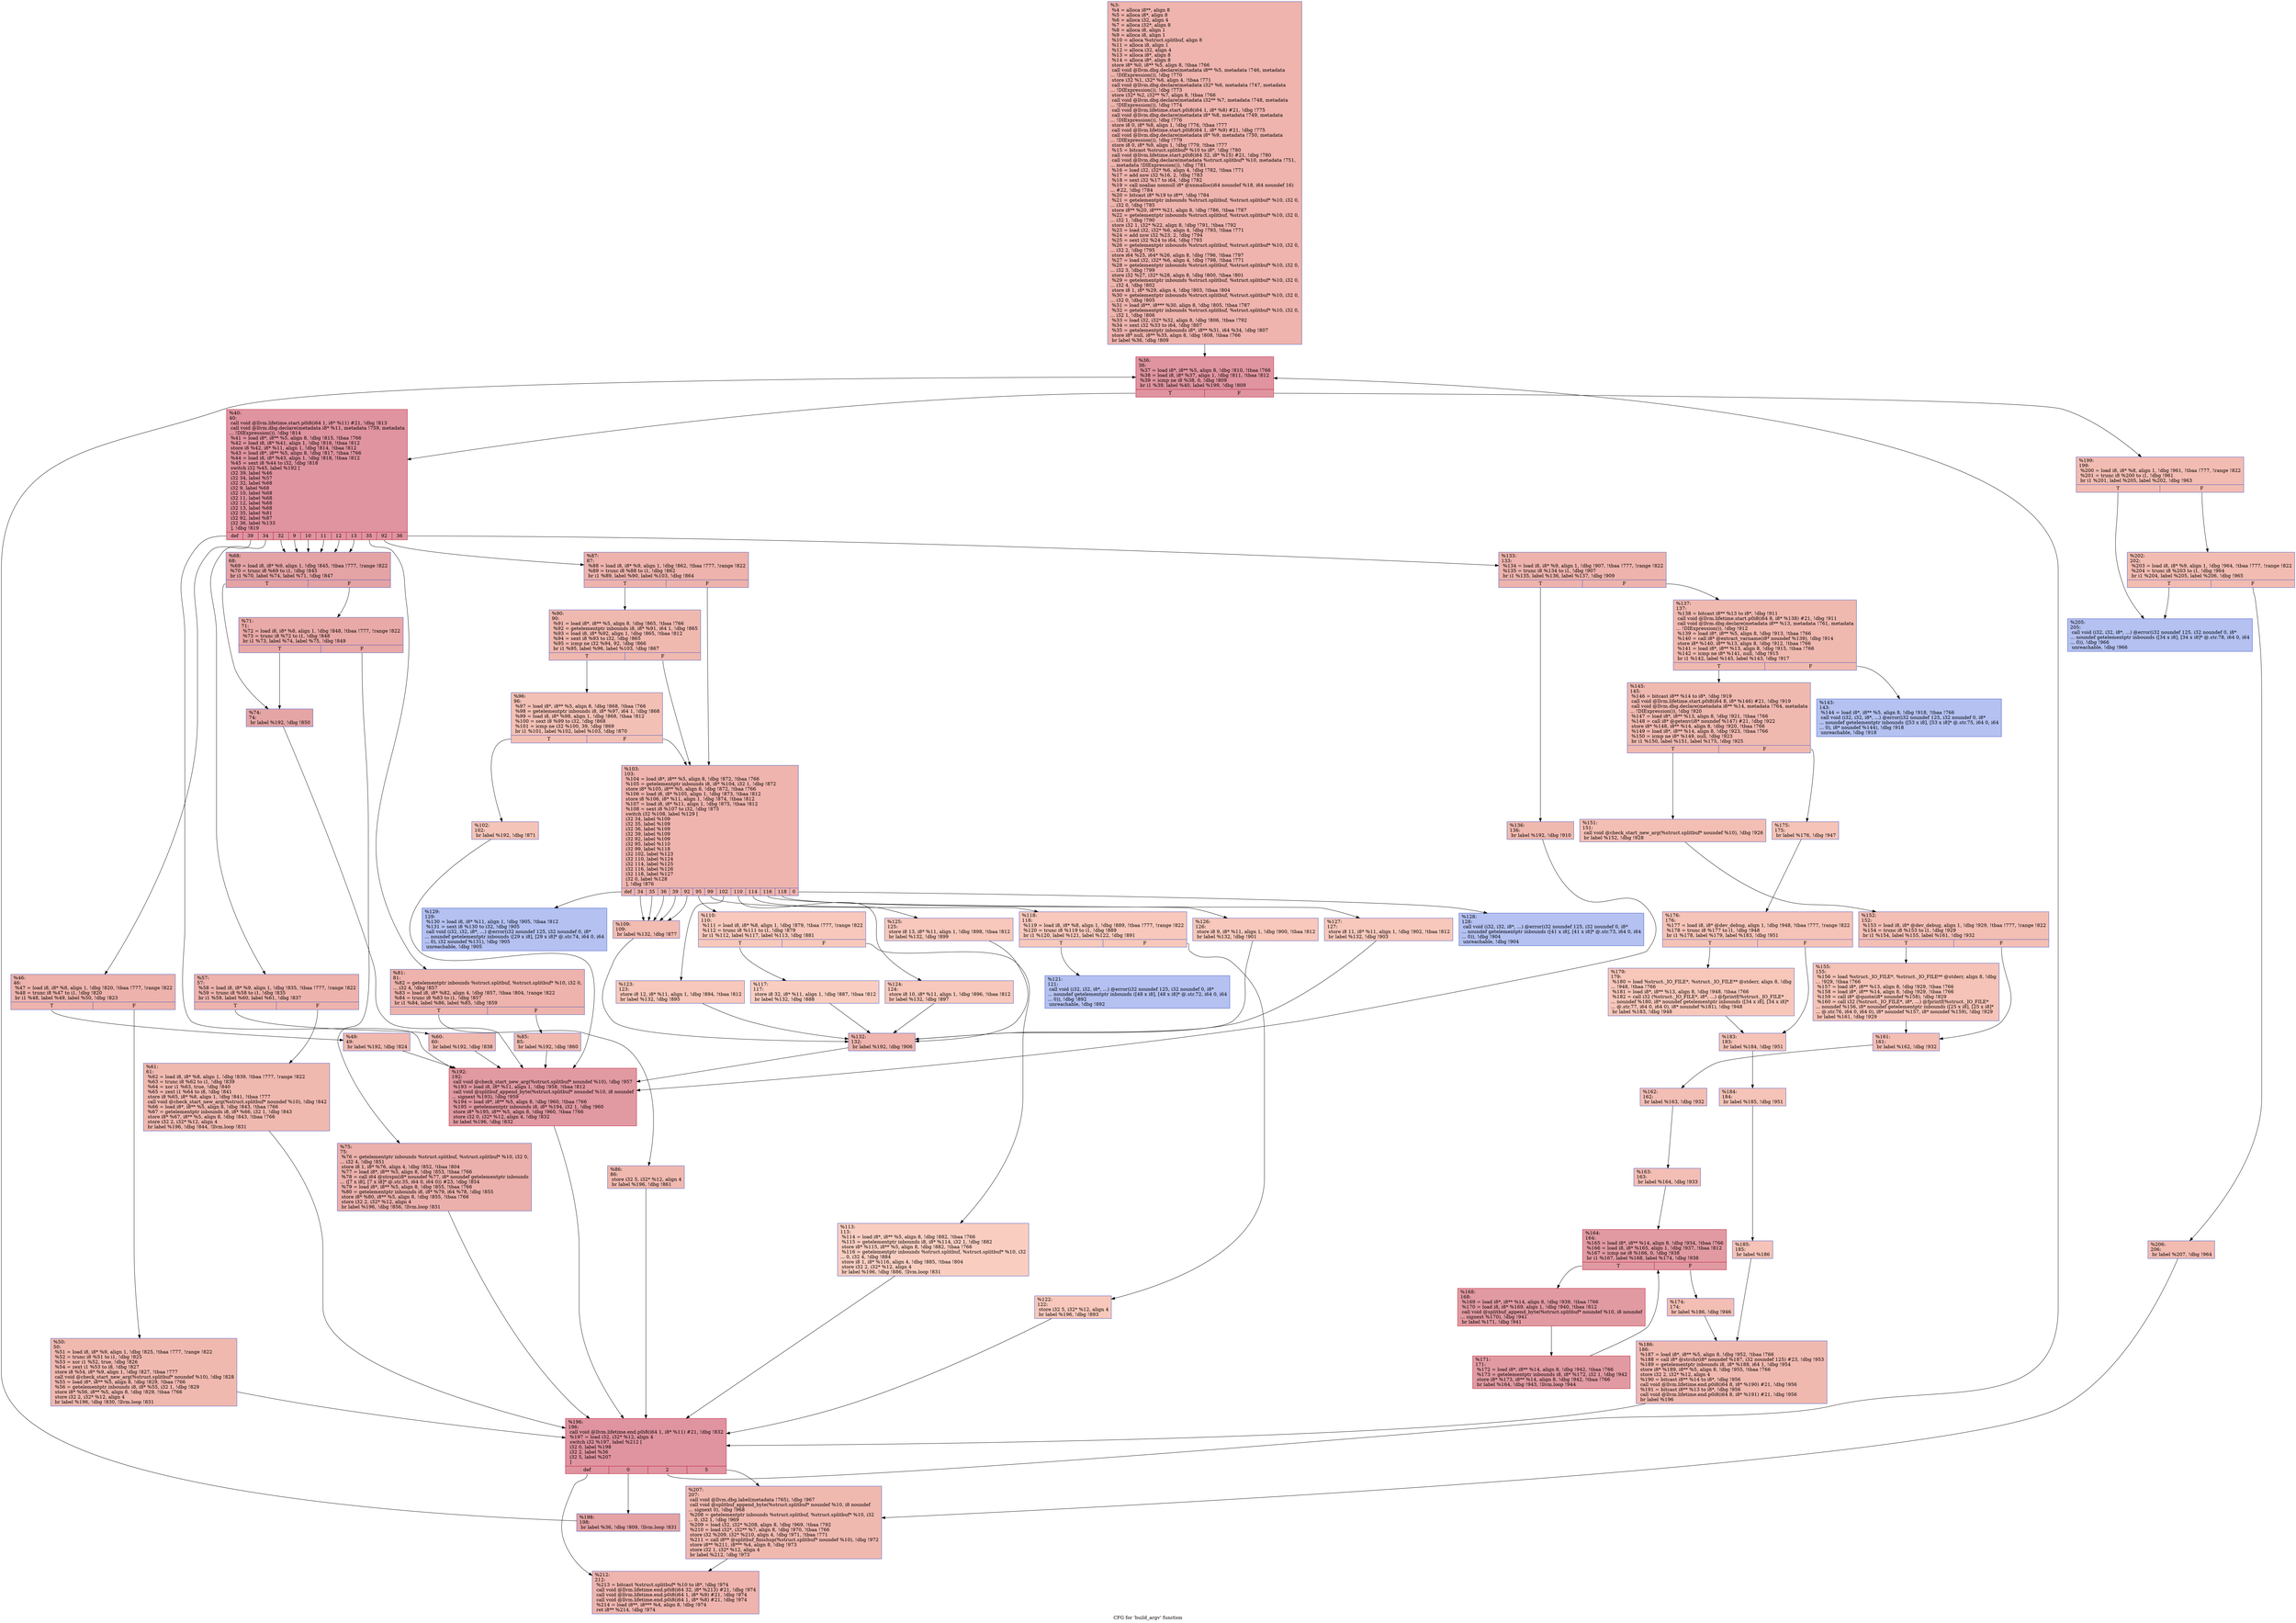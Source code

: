 digraph "CFG for 'build_argv' function" {
	label="CFG for 'build_argv' function";

	Node0x920d50 [shape=record,color="#3d50c3ff", style=filled, fillcolor="#d8564670",label="{%3:\l  %4 = alloca i8**, align 8\l  %5 = alloca i8*, align 8\l  %6 = alloca i32, align 4\l  %7 = alloca i32*, align 8\l  %8 = alloca i8, align 1\l  %9 = alloca i8, align 1\l  %10 = alloca %struct.splitbuf, align 8\l  %11 = alloca i8, align 1\l  %12 = alloca i32, align 4\l  %13 = alloca i8*, align 8\l  %14 = alloca i8*, align 8\l  store i8* %0, i8** %5, align 8, !tbaa !766\l  call void @llvm.dbg.declare(metadata i8** %5, metadata !746, metadata\l... !DIExpression()), !dbg !770\l  store i32 %1, i32* %6, align 4, !tbaa !771\l  call void @llvm.dbg.declare(metadata i32* %6, metadata !747, metadata\l... !DIExpression()), !dbg !773\l  store i32* %2, i32** %7, align 8, !tbaa !766\l  call void @llvm.dbg.declare(metadata i32** %7, metadata !748, metadata\l... !DIExpression()), !dbg !774\l  call void @llvm.lifetime.start.p0i8(i64 1, i8* %8) #21, !dbg !775\l  call void @llvm.dbg.declare(metadata i8* %8, metadata !749, metadata\l... !DIExpression()), !dbg !776\l  store i8 0, i8* %8, align 1, !dbg !776, !tbaa !777\l  call void @llvm.lifetime.start.p0i8(i64 1, i8* %9) #21, !dbg !775\l  call void @llvm.dbg.declare(metadata i8* %9, metadata !750, metadata\l... !DIExpression()), !dbg !779\l  store i8 0, i8* %9, align 1, !dbg !779, !tbaa !777\l  %15 = bitcast %struct.splitbuf* %10 to i8*, !dbg !780\l  call void @llvm.lifetime.start.p0i8(i64 32, i8* %15) #21, !dbg !780\l  call void @llvm.dbg.declare(metadata %struct.splitbuf* %10, metadata !751,\l... metadata !DIExpression()), !dbg !781\l  %16 = load i32, i32* %6, align 4, !dbg !782, !tbaa !771\l  %17 = add nsw i32 %16, 2, !dbg !783\l  %18 = sext i32 %17 to i64, !dbg !782\l  %19 = call noalias nonnull i8* @xnmalloc(i64 noundef %18, i64 noundef 16)\l... #22, !dbg !784\l  %20 = bitcast i8* %19 to i8**, !dbg !784\l  %21 = getelementptr inbounds %struct.splitbuf, %struct.splitbuf* %10, i32 0,\l... i32 0, !dbg !785\l  store i8** %20, i8*** %21, align 8, !dbg !786, !tbaa !787\l  %22 = getelementptr inbounds %struct.splitbuf, %struct.splitbuf* %10, i32 0,\l... i32 1, !dbg !790\l  store i32 1, i32* %22, align 8, !dbg !791, !tbaa !792\l  %23 = load i32, i32* %6, align 4, !dbg !793, !tbaa !771\l  %24 = add nsw i32 %23, 2, !dbg !794\l  %25 = sext i32 %24 to i64, !dbg !793\l  %26 = getelementptr inbounds %struct.splitbuf, %struct.splitbuf* %10, i32 0,\l... i32 2, !dbg !795\l  store i64 %25, i64* %26, align 8, !dbg !796, !tbaa !797\l  %27 = load i32, i32* %6, align 4, !dbg !798, !tbaa !771\l  %28 = getelementptr inbounds %struct.splitbuf, %struct.splitbuf* %10, i32 0,\l... i32 3, !dbg !799\l  store i32 %27, i32* %28, align 8, !dbg !800, !tbaa !801\l  %29 = getelementptr inbounds %struct.splitbuf, %struct.splitbuf* %10, i32 0,\l... i32 4, !dbg !802\l  store i8 1, i8* %29, align 4, !dbg !803, !tbaa !804\l  %30 = getelementptr inbounds %struct.splitbuf, %struct.splitbuf* %10, i32 0,\l... i32 0, !dbg !805\l  %31 = load i8**, i8*** %30, align 8, !dbg !805, !tbaa !787\l  %32 = getelementptr inbounds %struct.splitbuf, %struct.splitbuf* %10, i32 0,\l... i32 1, !dbg !806\l  %33 = load i32, i32* %32, align 8, !dbg !806, !tbaa !792\l  %34 = sext i32 %33 to i64, !dbg !807\l  %35 = getelementptr inbounds i8*, i8** %31, i64 %34, !dbg !807\l  store i8* null, i8** %35, align 8, !dbg !808, !tbaa !766\l  br label %36, !dbg !809\l}"];
	Node0x920d50 -> Node0x920da0;
	Node0x920da0 [shape=record,color="#b70d28ff", style=filled, fillcolor="#b70d2870",label="{%36:\l36:                                               \l  %37 = load i8*, i8** %5, align 8, !dbg !810, !tbaa !766\l  %38 = load i8, i8* %37, align 1, !dbg !811, !tbaa !812\l  %39 = icmp ne i8 %38, 0, !dbg !809\l  br i1 %39, label %40, label %199, !dbg !809\l|{<s0>T|<s1>F}}"];
	Node0x920da0:s0 -> Node0x920df0;
	Node0x920da0:s1 -> Node0x922060;
	Node0x920df0 [shape=record,color="#b70d28ff", style=filled, fillcolor="#b70d2870",label="{%40:\l40:                                               \l  call void @llvm.lifetime.start.p0i8(i64 1, i8* %11) #21, !dbg !813\l  call void @llvm.dbg.declare(metadata i8* %11, metadata !759, metadata\l... !DIExpression()), !dbg !814\l  %41 = load i8*, i8** %5, align 8, !dbg !815, !tbaa !766\l  %42 = load i8, i8* %41, align 1, !dbg !816, !tbaa !812\l  store i8 %42, i8* %11, align 1, !dbg !814, !tbaa !812\l  %43 = load i8*, i8** %5, align 8, !dbg !817, !tbaa !766\l  %44 = load i8, i8* %43, align 1, !dbg !818, !tbaa !812\l  %45 = sext i8 %44 to i32, !dbg !818\l  switch i32 %45, label %192 [\l    i32 39, label %46\l    i32 34, label %57\l    i32 32, label %68\l    i32 9, label %68\l    i32 10, label %68\l    i32 11, label %68\l    i32 12, label %68\l    i32 13, label %68\l    i32 35, label %81\l    i32 92, label %87\l    i32 36, label %133\l  ], !dbg !819\l|{<s0>def|<s1>39|<s2>34|<s3>32|<s4>9|<s5>10|<s6>11|<s7>12|<s8>13|<s9>35|<s10>92|<s11>36}}"];
	Node0x920df0:s0 -> Node0x921f70;
	Node0x920df0:s1 -> Node0x920e40;
	Node0x920df0:s2 -> Node0x920f30;
	Node0x920df0:s3 -> Node0x921020;
	Node0x920df0:s4 -> Node0x921020;
	Node0x920df0:s5 -> Node0x921020;
	Node0x920df0:s6 -> Node0x921020;
	Node0x920df0:s7 -> Node0x921020;
	Node0x920df0:s8 -> Node0x921020;
	Node0x920df0:s9 -> Node0x921160;
	Node0x920df0:s10 -> Node0x921250;
	Node0x920df0:s11 -> Node0x921890;
	Node0x920e40 [shape=record,color="#3d50c3ff", style=filled, fillcolor="#d6524470",label="{%46:\l46:                                               \l  %47 = load i8, i8* %8, align 1, !dbg !820, !tbaa !777, !range !822\l  %48 = trunc i8 %47 to i1, !dbg !820\l  br i1 %48, label %49, label %50, !dbg !823\l|{<s0>T|<s1>F}}"];
	Node0x920e40:s0 -> Node0x920e90;
	Node0x920e40:s1 -> Node0x920ee0;
	Node0x920e90 [shape=record,color="#3d50c3ff", style=filled, fillcolor="#de614d70",label="{%49:\l49:                                               \l  br label %192, !dbg !824\l}"];
	Node0x920e90 -> Node0x921f70;
	Node0x920ee0 [shape=record,color="#3d50c3ff", style=filled, fillcolor="#de614d70",label="{%50:\l50:                                               \l  %51 = load i8, i8* %9, align 1, !dbg !825, !tbaa !777, !range !822\l  %52 = trunc i8 %51 to i1, !dbg !825\l  %53 = xor i1 %52, true, !dbg !826\l  %54 = zext i1 %53 to i8, !dbg !827\l  store i8 %54, i8* %9, align 1, !dbg !827, !tbaa !777\l  call void @check_start_new_arg(%struct.splitbuf* noundef %10), !dbg !828\l  %55 = load i8*, i8** %5, align 8, !dbg !829, !tbaa !766\l  %56 = getelementptr inbounds i8, i8* %55, i32 1, !dbg !829\l  store i8* %56, i8** %5, align 8, !dbg !829, !tbaa !766\l  store i32 2, i32* %12, align 4\l  br label %196, !dbg !830, !llvm.loop !831\l}"];
	Node0x920ee0 -> Node0x921fc0;
	Node0x920f30 [shape=record,color="#3d50c3ff", style=filled, fillcolor="#d6524470",label="{%57:\l57:                                               \l  %58 = load i8, i8* %9, align 1, !dbg !835, !tbaa !777, !range !822\l  %59 = trunc i8 %58 to i1, !dbg !835\l  br i1 %59, label %60, label %61, !dbg !837\l|{<s0>T|<s1>F}}"];
	Node0x920f30:s0 -> Node0x920f80;
	Node0x920f30:s1 -> Node0x920fd0;
	Node0x920f80 [shape=record,color="#3d50c3ff", style=filled, fillcolor="#de614d70",label="{%60:\l60:                                               \l  br label %192, !dbg !838\l}"];
	Node0x920f80 -> Node0x921f70;
	Node0x920fd0 [shape=record,color="#3d50c3ff", style=filled, fillcolor="#de614d70",label="{%61:\l61:                                               \l  %62 = load i8, i8* %8, align 1, !dbg !839, !tbaa !777, !range !822\l  %63 = trunc i8 %62 to i1, !dbg !839\l  %64 = xor i1 %63, true, !dbg !840\l  %65 = zext i1 %64 to i8, !dbg !841\l  store i8 %65, i8* %8, align 1, !dbg !841, !tbaa !777\l  call void @check_start_new_arg(%struct.splitbuf* noundef %10), !dbg !842\l  %66 = load i8*, i8** %5, align 8, !dbg !843, !tbaa !766\l  %67 = getelementptr inbounds i8, i8* %66, i32 1, !dbg !843\l  store i8* %67, i8** %5, align 8, !dbg !843, !tbaa !766\l  store i32 2, i32* %12, align 4\l  br label %196, !dbg !844, !llvm.loop !831\l}"];
	Node0x920fd0 -> Node0x921fc0;
	Node0x921020 [shape=record,color="#3d50c3ff", style=filled, fillcolor="#c32e3170",label="{%68:\l68:                                               \l  %69 = load i8, i8* %9, align 1, !dbg !845, !tbaa !777, !range !822\l  %70 = trunc i8 %69 to i1, !dbg !845\l  br i1 %70, label %74, label %71, !dbg !847\l|{<s0>T|<s1>F}}"];
	Node0x921020:s0 -> Node0x9210c0;
	Node0x921020:s1 -> Node0x921070;
	Node0x921070 [shape=record,color="#3d50c3ff", style=filled, fillcolor="#ca3b3770",label="{%71:\l71:                                               \l  %72 = load i8, i8* %8, align 1, !dbg !848, !tbaa !777, !range !822\l  %73 = trunc i8 %72 to i1, !dbg !848\l  br i1 %73, label %74, label %75, !dbg !849\l|{<s0>T|<s1>F}}"];
	Node0x921070:s0 -> Node0x9210c0;
	Node0x921070:s1 -> Node0x921110;
	Node0x9210c0 [shape=record,color="#3d50c3ff", style=filled, fillcolor="#c5333470",label="{%74:\l74:                                               \l  br label %192, !dbg !850\l}"];
	Node0x9210c0 -> Node0x921f70;
	Node0x921110 [shape=record,color="#3d50c3ff", style=filled, fillcolor="#d24b4070",label="{%75:\l75:                                               \l  %76 = getelementptr inbounds %struct.splitbuf, %struct.splitbuf* %10, i32 0,\l... i32 4, !dbg !851\l  store i8 1, i8* %76, align 4, !dbg !852, !tbaa !804\l  %77 = load i8*, i8** %5, align 8, !dbg !853, !tbaa !766\l  %78 = call i64 @strspn(i8* noundef %77, i8* noundef getelementptr inbounds\l... ([7 x i8], [7 x i8]* @.str.35, i64 0, i64 0)) #23, !dbg !854\l  %79 = load i8*, i8** %5, align 8, !dbg !855, !tbaa !766\l  %80 = getelementptr inbounds i8, i8* %79, i64 %78, !dbg !855\l  store i8* %80, i8** %5, align 8, !dbg !855, !tbaa !766\l  store i32 2, i32* %12, align 4\l  br label %196, !dbg !856, !llvm.loop !831\l}"];
	Node0x921110 -> Node0x921fc0;
	Node0x921160 [shape=record,color="#3d50c3ff", style=filled, fillcolor="#d6524470",label="{%81:\l81:                                               \l  %82 = getelementptr inbounds %struct.splitbuf, %struct.splitbuf* %10, i32 0,\l... i32 4, !dbg !857\l  %83 = load i8, i8* %82, align 4, !dbg !857, !tbaa !804, !range !822\l  %84 = trunc i8 %83 to i1, !dbg !857\l  br i1 %84, label %86, label %85, !dbg !859\l|{<s0>T|<s1>F}}"];
	Node0x921160:s0 -> Node0x921200;
	Node0x921160:s1 -> Node0x9211b0;
	Node0x9211b0 [shape=record,color="#3d50c3ff", style=filled, fillcolor="#de614d70",label="{%85:\l85:                                               \l  br label %192, !dbg !860\l}"];
	Node0x9211b0 -> Node0x921f70;
	Node0x921200 [shape=record,color="#3d50c3ff", style=filled, fillcolor="#de614d70",label="{%86:\l86:                                               \l  store i32 5, i32* %12, align 4\l  br label %196, !dbg !861\l}"];
	Node0x921200 -> Node0x921fc0;
	Node0x921250 [shape=record,color="#3d50c3ff", style=filled, fillcolor="#d6524470",label="{%87:\l87:                                               \l  %88 = load i8, i8* %9, align 1, !dbg !862, !tbaa !777, !range !822\l  %89 = trunc i8 %88 to i1, !dbg !862\l  br i1 %89, label %90, label %103, !dbg !864\l|{<s0>T|<s1>F}}"];
	Node0x921250:s0 -> Node0x9212a0;
	Node0x921250:s1 -> Node0x921390;
	Node0x9212a0 [shape=record,color="#3d50c3ff", style=filled, fillcolor="#de614d70",label="{%90:\l90:                                               \l  %91 = load i8*, i8** %5, align 8, !dbg !865, !tbaa !766\l  %92 = getelementptr inbounds i8, i8* %91, i64 1, !dbg !865\l  %93 = load i8, i8* %92, align 1, !dbg !865, !tbaa !812\l  %94 = sext i8 %93 to i32, !dbg !865\l  %95 = icmp ne i32 %94, 92, !dbg !866\l  br i1 %95, label %96, label %103, !dbg !867\l|{<s0>T|<s1>F}}"];
	Node0x9212a0:s0 -> Node0x9212f0;
	Node0x9212a0:s1 -> Node0x921390;
	Node0x9212f0 [shape=record,color="#3d50c3ff", style=filled, fillcolor="#e5705870",label="{%96:\l96:                                               \l  %97 = load i8*, i8** %5, align 8, !dbg !868, !tbaa !766\l  %98 = getelementptr inbounds i8, i8* %97, i64 1, !dbg !868\l  %99 = load i8, i8* %98, align 1, !dbg !868, !tbaa !812\l  %100 = sext i8 %99 to i32, !dbg !868\l  %101 = icmp ne i32 %100, 39, !dbg !869\l  br i1 %101, label %102, label %103, !dbg !870\l|{<s0>T|<s1>F}}"];
	Node0x9212f0:s0 -> Node0x921340;
	Node0x9212f0:s1 -> Node0x921390;
	Node0x921340 [shape=record,color="#3d50c3ff", style=filled, fillcolor="#e97a5f70",label="{%102:\l102:                                              \l  br label %192, !dbg !871\l}"];
	Node0x921340 -> Node0x921f70;
	Node0x921390 [shape=record,color="#3d50c3ff", style=filled, fillcolor="#d8564670",label="{%103:\l103:                                              \l  %104 = load i8*, i8** %5, align 8, !dbg !872, !tbaa !766\l  %105 = getelementptr inbounds i8, i8* %104, i32 1, !dbg !872\l  store i8* %105, i8** %5, align 8, !dbg !872, !tbaa !766\l  %106 = load i8, i8* %105, align 1, !dbg !873, !tbaa !812\l  store i8 %106, i8* %11, align 1, !dbg !874, !tbaa !812\l  %107 = load i8, i8* %11, align 1, !dbg !875, !tbaa !812\l  %108 = sext i8 %107 to i32, !dbg !875\l  switch i32 %108, label %129 [\l    i32 34, label %109\l    i32 35, label %109\l    i32 36, label %109\l    i32 39, label %109\l    i32 92, label %109\l    i32 95, label %110\l    i32 99, label %118\l    i32 102, label %123\l    i32 110, label %124\l    i32 114, label %125\l    i32 116, label %126\l    i32 118, label %127\l    i32 0, label %128\l  ], !dbg !876\l|{<s0>def|<s1>34|<s2>35|<s3>36|<s4>39|<s5>92|<s6>95|<s7>99|<s8>102|<s9>110|<s10>114|<s11>116|<s12>118|<s13>0}}"];
	Node0x921390:s0 -> Node0x9217f0;
	Node0x921390:s1 -> Node0x9213e0;
	Node0x921390:s2 -> Node0x9213e0;
	Node0x921390:s3 -> Node0x9213e0;
	Node0x921390:s4 -> Node0x9213e0;
	Node0x921390:s5 -> Node0x9213e0;
	Node0x921390:s6 -> Node0x921430;
	Node0x921390:s7 -> Node0x921520;
	Node0x921390:s8 -> Node0x921610;
	Node0x921390:s9 -> Node0x921660;
	Node0x921390:s10 -> Node0x9216b0;
	Node0x921390:s11 -> Node0x921700;
	Node0x921390:s12 -> Node0x921750;
	Node0x921390:s13 -> Node0x9217a0;
	Node0x9213e0 [shape=record,color="#3d50c3ff", style=filled, fillcolor="#e1675170",label="{%109:\l109:                                              \l  br label %132, !dbg !877\l}"];
	Node0x9213e0 -> Node0x921840;
	Node0x921430 [shape=record,color="#3d50c3ff", style=filled, fillcolor="#ed836670",label="{%110:\l110:                                              \l  %111 = load i8, i8* %8, align 1, !dbg !879, !tbaa !777, !range !822\l  %112 = trunc i8 %111 to i1, !dbg !879\l  br i1 %112, label %117, label %113, !dbg !881\l|{<s0>T|<s1>F}}"];
	Node0x921430:s0 -> Node0x9214d0;
	Node0x921430:s1 -> Node0x921480;
	Node0x921480 [shape=record,color="#3d50c3ff", style=filled, fillcolor="#f2907270",label="{%113:\l113:                                              \l  %114 = load i8*, i8** %5, align 8, !dbg !882, !tbaa !766\l  %115 = getelementptr inbounds i8, i8* %114, i32 1, !dbg !882\l  store i8* %115, i8** %5, align 8, !dbg !882, !tbaa !766\l  %116 = getelementptr inbounds %struct.splitbuf, %struct.splitbuf* %10, i32\l... 0, i32 4, !dbg !884\l  store i8 1, i8* %116, align 4, !dbg !885, !tbaa !804\l  store i32 2, i32* %12, align 4\l  br label %196, !dbg !886, !llvm.loop !831\l}"];
	Node0x921480 -> Node0x921fc0;
	Node0x9214d0 [shape=record,color="#3d50c3ff", style=filled, fillcolor="#f2907270",label="{%117:\l117:                                              \l  store i8 32, i8* %11, align 1, !dbg !887, !tbaa !812\l  br label %132, !dbg !888\l}"];
	Node0x9214d0 -> Node0x921840;
	Node0x921520 [shape=record,color="#3d50c3ff", style=filled, fillcolor="#ed836670",label="{%118:\l118:                                              \l  %119 = load i8, i8* %8, align 1, !dbg !889, !tbaa !777, !range !822\l  %120 = trunc i8 %119 to i1, !dbg !889\l  br i1 %120, label %121, label %122, !dbg !891\l|{<s0>T|<s1>F}}"];
	Node0x921520:s0 -> Node0x921570;
	Node0x921520:s1 -> Node0x9215c0;
	Node0x921570 [shape=record,color="#3d50c3ff", style=filled, fillcolor="#5572df70",label="{%121:\l121:                                              \l  call void (i32, i32, i8*, ...) @error(i32 noundef 125, i32 noundef 0, i8*\l... noundef getelementptr inbounds ([48 x i8], [48 x i8]* @.str.72, i64 0, i64\l... 0)), !dbg !892\l  unreachable, !dbg !892\l}"];
	Node0x9215c0 [shape=record,color="#3d50c3ff", style=filled, fillcolor="#ed836670",label="{%122:\l122:                                              \l  store i32 5, i32* %12, align 4\l  br label %196, !dbg !893\l}"];
	Node0x9215c0 -> Node0x921fc0;
	Node0x921610 [shape=record,color="#3d50c3ff", style=filled, fillcolor="#ed836670",label="{%123:\l123:                                              \l  store i8 12, i8* %11, align 1, !dbg !894, !tbaa !812\l  br label %132, !dbg !895\l}"];
	Node0x921610 -> Node0x921840;
	Node0x921660 [shape=record,color="#3d50c3ff", style=filled, fillcolor="#ed836670",label="{%124:\l124:                                              \l  store i8 10, i8* %11, align 1, !dbg !896, !tbaa !812\l  br label %132, !dbg !897\l}"];
	Node0x921660 -> Node0x921840;
	Node0x9216b0 [shape=record,color="#3d50c3ff", style=filled, fillcolor="#ed836670",label="{%125:\l125:                                              \l  store i8 13, i8* %11, align 1, !dbg !898, !tbaa !812\l  br label %132, !dbg !899\l}"];
	Node0x9216b0 -> Node0x921840;
	Node0x921700 [shape=record,color="#3d50c3ff", style=filled, fillcolor="#ed836670",label="{%126:\l126:                                              \l  store i8 9, i8* %11, align 1, !dbg !900, !tbaa !812\l  br label %132, !dbg !901\l}"];
	Node0x921700 -> Node0x921840;
	Node0x921750 [shape=record,color="#3d50c3ff", style=filled, fillcolor="#ed836670",label="{%127:\l127:                                              \l  store i8 11, i8* %11, align 1, !dbg !902, !tbaa !812\l  br label %132, !dbg !903\l}"];
	Node0x921750 -> Node0x921840;
	Node0x9217a0 [shape=record,color="#3d50c3ff", style=filled, fillcolor="#5572df70",label="{%128:\l128:                                              \l  call void (i32, i32, i8*, ...) @error(i32 noundef 125, i32 noundef 0, i8*\l... noundef getelementptr inbounds ([41 x i8], [41 x i8]* @.str.73, i64 0, i64\l... 0)), !dbg !904\l  unreachable, !dbg !904\l}"];
	Node0x9217f0 [shape=record,color="#3d50c3ff", style=filled, fillcolor="#5572df70",label="{%129:\l129:                                              \l  %130 = load i8, i8* %11, align 1, !dbg !905, !tbaa !812\l  %131 = sext i8 %130 to i32, !dbg !905\l  call void (i32, i32, i8*, ...) @error(i32 noundef 125, i32 noundef 0, i8*\l... noundef getelementptr inbounds ([29 x i8], [29 x i8]* @.str.74, i64 0, i64\l... 0), i32 noundef %131), !dbg !905\l  unreachable, !dbg !905\l}"];
	Node0x921840 [shape=record,color="#3d50c3ff", style=filled, fillcolor="#d8564670",label="{%132:\l132:                                              \l  br label %192, !dbg !906\l}"];
	Node0x921840 -> Node0x921f70;
	Node0x921890 [shape=record,color="#3d50c3ff", style=filled, fillcolor="#d6524470",label="{%133:\l133:                                              \l  %134 = load i8, i8* %9, align 1, !dbg !907, !tbaa !777, !range !822\l  %135 = trunc i8 %134 to i1, !dbg !907\l  br i1 %135, label %136, label %137, !dbg !909\l|{<s0>T|<s1>F}}"];
	Node0x921890:s0 -> Node0x9218e0;
	Node0x921890:s1 -> Node0x921930;
	Node0x9218e0 [shape=record,color="#3d50c3ff", style=filled, fillcolor="#de614d70",label="{%136:\l136:                                              \l  br label %192, !dbg !910\l}"];
	Node0x9218e0 -> Node0x921f70;
	Node0x921930 [shape=record,color="#3d50c3ff", style=filled, fillcolor="#de614d70",label="{%137:\l137:                                              \l  %138 = bitcast i8** %13 to i8*, !dbg !911\l  call void @llvm.lifetime.start.p0i8(i64 8, i8* %138) #21, !dbg !911\l  call void @llvm.dbg.declare(metadata i8** %13, metadata !761, metadata\l... !DIExpression()), !dbg !912\l  %139 = load i8*, i8** %5, align 8, !dbg !913, !tbaa !766\l  %140 = call i8* @extract_varname(i8* noundef %139), !dbg !914\l  store i8* %140, i8** %13, align 8, !dbg !912, !tbaa !766\l  %141 = load i8*, i8** %13, align 8, !dbg !915, !tbaa !766\l  %142 = icmp ne i8* %141, null, !dbg !915\l  br i1 %142, label %145, label %143, !dbg !917\l|{<s0>T|<s1>F}}"];
	Node0x921930:s0 -> Node0x9219d0;
	Node0x921930:s1 -> Node0x921980;
	Node0x921980 [shape=record,color="#3d50c3ff", style=filled, fillcolor="#5572df70",label="{%143:\l143:                                              \l  %144 = load i8*, i8** %5, align 8, !dbg !918, !tbaa !766\l  call void (i32, i32, i8*, ...) @error(i32 noundef 125, i32 noundef 0, i8*\l... noundef getelementptr inbounds ([53 x i8], [53 x i8]* @.str.75, i64 0, i64\l... 0), i8* noundef %144), !dbg !918\l  unreachable, !dbg !918\l}"];
	Node0x9219d0 [shape=record,color="#3d50c3ff", style=filled, fillcolor="#de614d70",label="{%145:\l145:                                              \l  %146 = bitcast i8** %14 to i8*, !dbg !919\l  call void @llvm.lifetime.start.p0i8(i64 8, i8* %146) #21, !dbg !919\l  call void @llvm.dbg.declare(metadata i8** %14, metadata !764, metadata\l... !DIExpression()), !dbg !920\l  %147 = load i8*, i8** %13, align 8, !dbg !921, !tbaa !766\l  %148 = call i8* @getenv(i8* noundef %147) #21, !dbg !922\l  store i8* %148, i8** %14, align 8, !dbg !920, !tbaa !766\l  %149 = load i8*, i8** %14, align 8, !dbg !923, !tbaa !766\l  %150 = icmp ne i8* %149, null, !dbg !923\l  br i1 %150, label %151, label %175, !dbg !925\l|{<s0>T|<s1>F}}"];
	Node0x9219d0:s0 -> Node0x921a20;
	Node0x9219d0:s1 -> Node0x921d40;
	Node0x921a20 [shape=record,color="#3d50c3ff", style=filled, fillcolor="#e36c5570",label="{%151:\l151:                                              \l  call void @check_start_new_arg(%struct.splitbuf* noundef %10), !dbg !926\l  br label %152, !dbg !928\l}"];
	Node0x921a20 -> Node0x921a70;
	Node0x921a70 [shape=record,color="#3d50c3ff", style=filled, fillcolor="#e36c5570",label="{%152:\l152:                                              \l  %153 = load i8, i8* @dev_debug, align 1, !dbg !929, !tbaa !777, !range !822\l  %154 = trunc i8 %153 to i1, !dbg !929\l  br i1 %154, label %155, label %161, !dbg !932\l|{<s0>T|<s1>F}}"];
	Node0x921a70:s0 -> Node0x921ac0;
	Node0x921a70:s1 -> Node0x921b10;
	Node0x921ac0 [shape=record,color="#3d50c3ff", style=filled, fillcolor="#e8765c70",label="{%155:\l155:                                              \l  %156 = load %struct._IO_FILE*, %struct._IO_FILE** @stderr, align 8, !dbg\l... !929, !tbaa !766\l  %157 = load i8*, i8** %13, align 8, !dbg !929, !tbaa !766\l  %158 = load i8*, i8** %14, align 8, !dbg !929, !tbaa !766\l  %159 = call i8* @quote(i8* noundef %158), !dbg !929\l  %160 = call i32 (%struct._IO_FILE*, i8*, ...) @fprintf(%struct._IO_FILE*\l... noundef %156, i8* noundef getelementptr inbounds ([25 x i8], [25 x i8]*\l... @.str.76, i64 0, i64 0), i8* noundef %157, i8* noundef %159), !dbg !929\l  br label %161, !dbg !929\l}"];
	Node0x921ac0 -> Node0x921b10;
	Node0x921b10 [shape=record,color="#3d50c3ff", style=filled, fillcolor="#e36c5570",label="{%161:\l161:                                              \l  br label %162, !dbg !932\l}"];
	Node0x921b10 -> Node0x921b60;
	Node0x921b60 [shape=record,color="#3d50c3ff", style=filled, fillcolor="#e36c5570",label="{%162:\l162:                                              \l  br label %163, !dbg !932\l}"];
	Node0x921b60 -> Node0x921bb0;
	Node0x921bb0 [shape=record,color="#3d50c3ff", style=filled, fillcolor="#e36c5570",label="{%163:\l163:                                              \l  br label %164, !dbg !933\l}"];
	Node0x921bb0 -> Node0x921c00;
	Node0x921c00 [shape=record,color="#b70d28ff", style=filled, fillcolor="#bb1b2c70",label="{%164:\l164:                                              \l  %165 = load i8*, i8** %14, align 8, !dbg !934, !tbaa !766\l  %166 = load i8, i8* %165, align 1, !dbg !937, !tbaa !812\l  %167 = icmp ne i8 %166, 0, !dbg !938\l  br i1 %167, label %168, label %174, !dbg !938\l|{<s0>T|<s1>F}}"];
	Node0x921c00:s0 -> Node0x921c50;
	Node0x921c00:s1 -> Node0x921cf0;
	Node0x921c50 [shape=record,color="#b70d28ff", style=filled, fillcolor="#bb1b2c70",label="{%168:\l168:                                              \l  %169 = load i8*, i8** %14, align 8, !dbg !939, !tbaa !766\l  %170 = load i8, i8* %169, align 1, !dbg !940, !tbaa !812\l  call void @splitbuf_append_byte(%struct.splitbuf* noundef %10, i8 noundef\l... signext %170), !dbg !941\l  br label %171, !dbg !941\l}"];
	Node0x921c50 -> Node0x921ca0;
	Node0x921ca0 [shape=record,color="#b70d28ff", style=filled, fillcolor="#bb1b2c70",label="{%171:\l171:                                              \l  %172 = load i8*, i8** %14, align 8, !dbg !942, !tbaa !766\l  %173 = getelementptr inbounds i8, i8* %172, i32 1, !dbg !942\l  store i8* %173, i8** %14, align 8, !dbg !942, !tbaa !766\l  br label %164, !dbg !943, !llvm.loop !944\l}"];
	Node0x921ca0 -> Node0x921c00;
	Node0x921cf0 [shape=record,color="#3d50c3ff", style=filled, fillcolor="#e36c5570",label="{%174:\l174:                                              \l  br label %186, !dbg !946\l}"];
	Node0x921cf0 -> Node0x921f20;
	Node0x921d40 [shape=record,color="#3d50c3ff", style=filled, fillcolor="#e8765c70",label="{%175:\l175:                                              \l  br label %176, !dbg !947\l}"];
	Node0x921d40 -> Node0x921d90;
	Node0x921d90 [shape=record,color="#3d50c3ff", style=filled, fillcolor="#e8765c70",label="{%176:\l176:                                              \l  %177 = load i8, i8* @dev_debug, align 1, !dbg !948, !tbaa !777, !range !822\l  %178 = trunc i8 %177 to i1, !dbg !948\l  br i1 %178, label %179, label %183, !dbg !951\l|{<s0>T|<s1>F}}"];
	Node0x921d90:s0 -> Node0x921de0;
	Node0x921d90:s1 -> Node0x921e30;
	Node0x921de0 [shape=record,color="#3d50c3ff", style=filled, fillcolor="#ec7f6370",label="{%179:\l179:                                              \l  %180 = load %struct._IO_FILE*, %struct._IO_FILE** @stderr, align 8, !dbg\l... !948, !tbaa !766\l  %181 = load i8*, i8** %13, align 8, !dbg !948, !tbaa !766\l  %182 = call i32 (%struct._IO_FILE*, i8*, ...) @fprintf(%struct._IO_FILE*\l... noundef %180, i8* noundef getelementptr inbounds ([34 x i8], [34 x i8]*\l... @.str.77, i64 0, i64 0), i8* noundef %181), !dbg !948\l  br label %183, !dbg !948\l}"];
	Node0x921de0 -> Node0x921e30;
	Node0x921e30 [shape=record,color="#3d50c3ff", style=filled, fillcolor="#e8765c70",label="{%183:\l183:                                              \l  br label %184, !dbg !951\l}"];
	Node0x921e30 -> Node0x921e80;
	Node0x921e80 [shape=record,color="#3d50c3ff", style=filled, fillcolor="#e8765c70",label="{%184:\l184:                                              \l  br label %185, !dbg !951\l}"];
	Node0x921e80 -> Node0x921ed0;
	Node0x921ed0 [shape=record,color="#3d50c3ff", style=filled, fillcolor="#e8765c70",label="{%185:\l185:                                              \l  br label %186\l}"];
	Node0x921ed0 -> Node0x921f20;
	Node0x921f20 [shape=record,color="#3d50c3ff", style=filled, fillcolor="#de614d70",label="{%186:\l186:                                              \l  %187 = load i8*, i8** %5, align 8, !dbg !952, !tbaa !766\l  %188 = call i8* @strchr(i8* noundef %187, i32 noundef 125) #23, !dbg !953\l  %189 = getelementptr inbounds i8, i8* %188, i64 1, !dbg !954\l  store i8* %189, i8** %5, align 8, !dbg !955, !tbaa !766\l  store i32 2, i32* %12, align 4\l  %190 = bitcast i8** %14 to i8*, !dbg !956\l  call void @llvm.lifetime.end.p0i8(i64 8, i8* %190) #21, !dbg !956\l  %191 = bitcast i8** %13 to i8*, !dbg !956\l  call void @llvm.lifetime.end.p0i8(i64 8, i8* %191) #21, !dbg !956\l  br label %196\l}"];
	Node0x921f20 -> Node0x921fc0;
	Node0x921f70 [shape=record,color="#b70d28ff", style=filled, fillcolor="#bb1b2c70",label="{%192:\l192:                                              \l  call void @check_start_new_arg(%struct.splitbuf* noundef %10), !dbg !957\l  %193 = load i8, i8* %11, align 1, !dbg !958, !tbaa !812\l  call void @splitbuf_append_byte(%struct.splitbuf* noundef %10, i8 noundef\l... signext %193), !dbg !959\l  %194 = load i8*, i8** %5, align 8, !dbg !960, !tbaa !766\l  %195 = getelementptr inbounds i8, i8* %194, i32 1, !dbg !960\l  store i8* %195, i8** %5, align 8, !dbg !960, !tbaa !766\l  store i32 0, i32* %12, align 4, !dbg !832\l  br label %196, !dbg !832\l}"];
	Node0x921f70 -> Node0x921fc0;
	Node0x921fc0 [shape=record,color="#b70d28ff", style=filled, fillcolor="#b70d2870",label="{%196:\l196:                                              \l  call void @llvm.lifetime.end.p0i8(i64 1, i8* %11) #21, !dbg !832\l  %197 = load i32, i32* %12, align 4\l  switch i32 %197, label %212 [\l    i32 0, label %198\l    i32 2, label %36\l    i32 5, label %207\l  ]\l|{<s0>def|<s1>0|<s2>2|<s3>5}}"];
	Node0x921fc0:s0 -> Node0x9221f0;
	Node0x921fc0:s1 -> Node0x922010;
	Node0x921fc0:s2 -> Node0x920da0;
	Node0x921fc0:s3 -> Node0x9221a0;
	Node0x922010 [shape=record,color="#3d50c3ff", style=filled, fillcolor="#c32e3170",label="{%198:\l198:                                              \l  br label %36, !dbg !809, !llvm.loop !831\l}"];
	Node0x922010 -> Node0x920da0;
	Node0x922060 [shape=record,color="#3d50c3ff", style=filled, fillcolor="#e1675170",label="{%199:\l199:                                              \l  %200 = load i8, i8* %8, align 1, !dbg !961, !tbaa !777, !range !822\l  %201 = trunc i8 %200 to i1, !dbg !961\l  br i1 %201, label %205, label %202, !dbg !963\l|{<s0>T|<s1>F}}"];
	Node0x922060:s0 -> Node0x922100;
	Node0x922060:s1 -> Node0x9220b0;
	Node0x9220b0 [shape=record,color="#3d50c3ff", style=filled, fillcolor="#e1675170",label="{%202:\l202:                                              \l  %203 = load i8, i8* %9, align 1, !dbg !964, !tbaa !777, !range !822\l  %204 = trunc i8 %203 to i1, !dbg !964\l  br i1 %204, label %205, label %206, !dbg !965\l|{<s0>T|<s1>F}}"];
	Node0x9220b0:s0 -> Node0x922100;
	Node0x9220b0:s1 -> Node0x922150;
	Node0x922100 [shape=record,color="#3d50c3ff", style=filled, fillcolor="#5572df70",label="{%205:\l205:                                              \l  call void (i32, i32, i8*, ...) @error(i32 noundef 125, i32 noundef 0, i8*\l... noundef getelementptr inbounds ([34 x i8], [34 x i8]* @.str.78, i64 0, i64\l... 0)), !dbg !966\l  unreachable, !dbg !966\l}"];
	Node0x922150 [shape=record,color="#3d50c3ff", style=filled, fillcolor="#e1675170",label="{%206:\l206:                                              \l  br label %207, !dbg !964\l}"];
	Node0x922150 -> Node0x9221a0;
	Node0x9221a0 [shape=record,color="#3d50c3ff", style=filled, fillcolor="#de614d70",label="{%207:\l207:                                              \l  call void @llvm.dbg.label(metadata !765), !dbg !967\l  call void @splitbuf_append_byte(%struct.splitbuf* noundef %10, i8 noundef\l... signext 0), !dbg !968\l  %208 = getelementptr inbounds %struct.splitbuf, %struct.splitbuf* %10, i32\l... 0, i32 1, !dbg !969\l  %209 = load i32, i32* %208, align 8, !dbg !969, !tbaa !792\l  %210 = load i32*, i32** %7, align 8, !dbg !970, !tbaa !766\l  store i32 %209, i32* %210, align 4, !dbg !971, !tbaa !771\l  %211 = call i8** @splitbuf_finishup(%struct.splitbuf* noundef %10), !dbg !972\l  store i8** %211, i8*** %4, align 8, !dbg !973\l  store i32 1, i32* %12, align 4\l  br label %212, !dbg !973\l}"];
	Node0x9221a0 -> Node0x9221f0;
	Node0x9221f0 [shape=record,color="#3d50c3ff", style=filled, fillcolor="#d8564670",label="{%212:\l212:                                              \l  %213 = bitcast %struct.splitbuf* %10 to i8*, !dbg !974\l  call void @llvm.lifetime.end.p0i8(i64 32, i8* %213) #21, !dbg !974\l  call void @llvm.lifetime.end.p0i8(i64 1, i8* %9) #21, !dbg !974\l  call void @llvm.lifetime.end.p0i8(i64 1, i8* %8) #21, !dbg !974\l  %214 = load i8**, i8*** %4, align 8, !dbg !974\l  ret i8** %214, !dbg !974\l}"];
}
